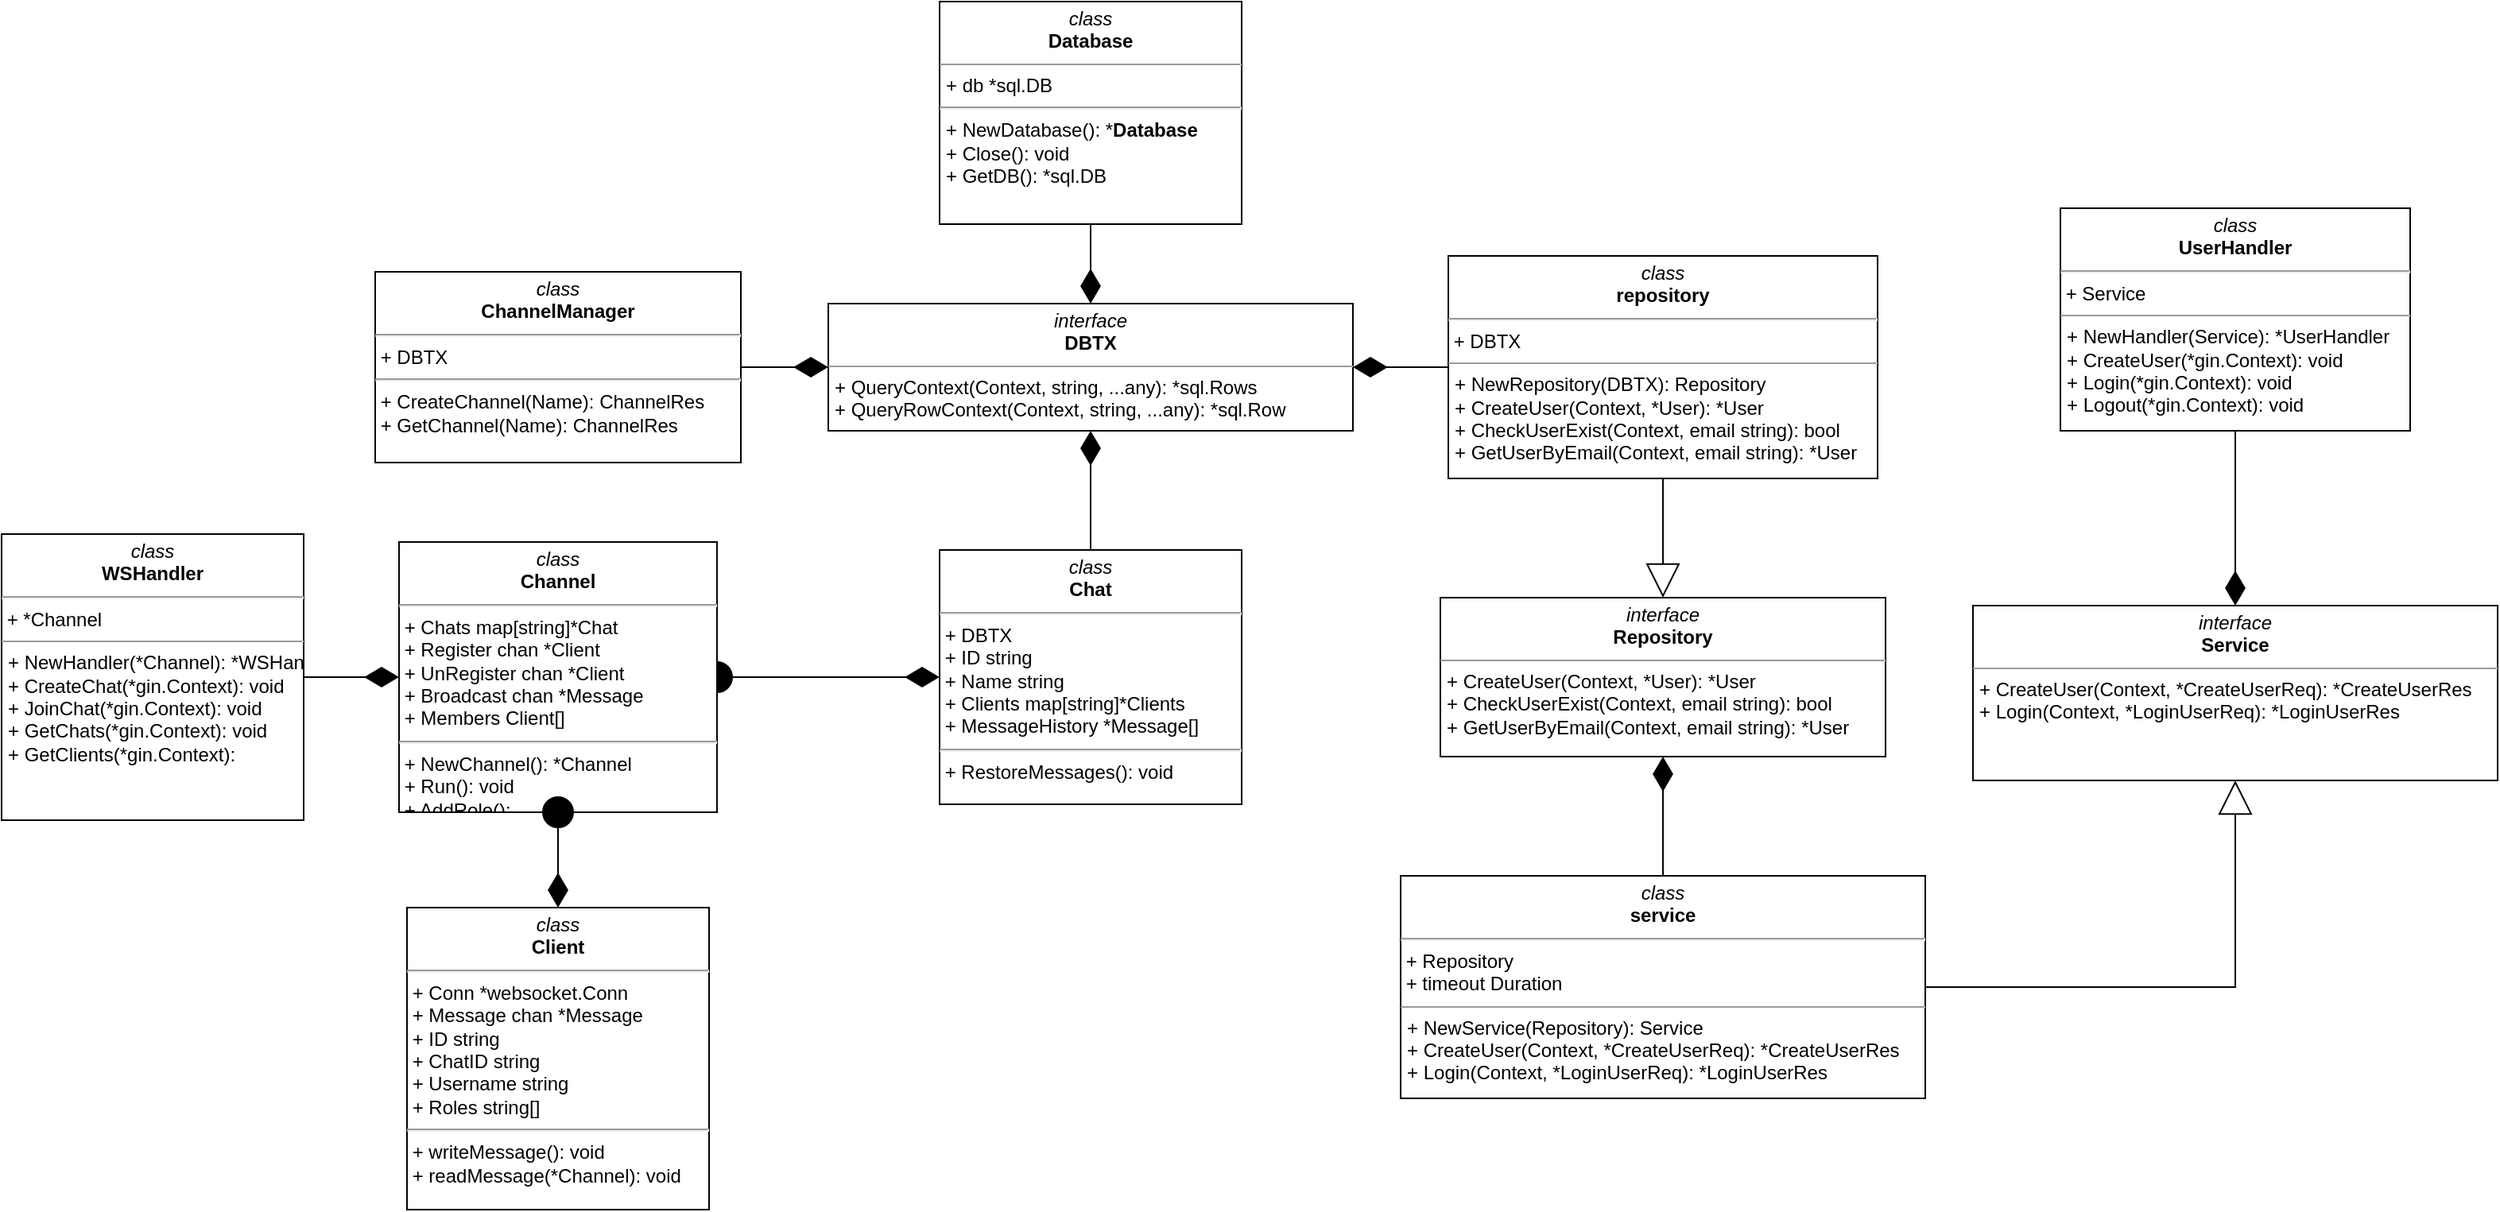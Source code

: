 <mxfile version="23.1.5" type="device">
  <diagram name="Page-1" id="c4acf3e9-155e-7222-9cf6-157b1a14988f">
    <mxGraphModel dx="2924" dy="1098" grid="1" gridSize="10" guides="1" tooltips="1" connect="1" arrows="1" fold="1" page="1" pageScale="1" pageWidth="850" pageHeight="1100" background="none" math="0" shadow="0">
      <root>
        <mxCell id="0" />
        <mxCell id="1" parent="0" />
        <mxCell id="aPGqOwhahftCBwhNRiks-26" style="edgeStyle=orthogonalEdgeStyle;rounded=0;orthogonalLoop=1;jettySize=auto;html=1;endArrow=diamondThin;endFill=1;endSize=19;" edge="1" parent="1" source="5d2195bd80daf111-18" target="aPGqOwhahftCBwhNRiks-5">
          <mxGeometry relative="1" as="geometry" />
        </mxCell>
        <mxCell id="5d2195bd80daf111-18" value="&lt;p style=&quot;margin:0px;margin-top:4px;text-align:center;&quot;&gt;&lt;i&gt;class&lt;/i&gt;&lt;br&gt;&lt;b&gt;Database&lt;/b&gt;&lt;/p&gt;&lt;hr size=&quot;1&quot;&gt;&lt;p style=&quot;margin:0px;margin-left:4px;&quot;&gt;&lt;/p&gt;&lt;p style=&quot;margin:0px;margin-left:4px;&quot;&gt;+ db *sql.DB&lt;br&gt;&lt;/p&gt;&lt;hr&gt;&lt;p style=&quot;margin:0px;margin-left:4px;&quot;&gt;+ NewDatabase(): *&lt;b style=&quot;border-color: var(--border-color); text-align: center;&quot;&gt;Database&lt;/b&gt;&lt;br&gt;+ Close(): void&lt;/p&gt;&lt;p style=&quot;margin:0px;margin-left:4px;&quot;&gt;+ GetDB(): *sql.DB&lt;/p&gt;" style="verticalAlign=top;align=left;overflow=fill;fontSize=12;fontFamily=Helvetica;html=1;rounded=0;shadow=0;comic=0;labelBackgroundColor=none;strokeWidth=1" parent="1" vertex="1">
          <mxGeometry x="-80" y="20" width="190" height="140" as="geometry" />
        </mxCell>
        <mxCell id="aPGqOwhahftCBwhNRiks-1" value="&lt;p style=&quot;margin:0px;margin-top:4px;text-align:center;&quot;&gt;&lt;i&gt;interface&lt;/i&gt;&lt;br&gt;&lt;b&gt;Repository&lt;/b&gt;&lt;/p&gt;&lt;hr size=&quot;1&quot;&gt;&lt;p style=&quot;margin:0px;margin-left:4px;&quot;&gt;&lt;/p&gt;&lt;p style=&quot;margin:0px;margin-left:4px;&quot;&gt;&lt;span style=&quot;background-color: initial;&quot;&gt;+ CreateUser(Context, *User): *User&lt;/span&gt;&lt;br&gt;&lt;/p&gt;&lt;p style=&quot;margin:0px;margin-left:4px;&quot;&gt;+ CheckUserExist(Context, email string): bool&amp;nbsp;&lt;/p&gt;&lt;p style=&quot;margin:0px;margin-left:4px;&quot;&gt;+ GetUserByEmail(Context, email string): *User&lt;/p&gt;" style="verticalAlign=top;align=left;overflow=fill;fontSize=12;fontFamily=Helvetica;html=1;rounded=0;shadow=0;comic=0;labelBackgroundColor=none;strokeWidth=1" vertex="1" parent="1">
          <mxGeometry x="235" y="395" width="280" height="100" as="geometry" />
        </mxCell>
        <mxCell id="aPGqOwhahftCBwhNRiks-2" value="&lt;p style=&quot;margin:0px;margin-top:4px;text-align:center;&quot;&gt;&lt;i&gt;interface&lt;/i&gt;&lt;br&gt;&lt;b&gt;Service&lt;/b&gt;&lt;/p&gt;&lt;hr size=&quot;1&quot;&gt;&lt;p style=&quot;margin:0px;margin-left:4px;&quot;&gt;&lt;/p&gt;&lt;p style=&quot;margin:0px;margin-left:4px;&quot;&gt;&lt;span style=&quot;background-color: initial;&quot;&gt;+ CreateUser(Context, *CreateUserReq): *CreateUserRes&lt;/span&gt;&lt;br&gt;&lt;/p&gt;&lt;p style=&quot;margin:0px;margin-left:4px;&quot;&gt;+ Login(Context, *LoginUserReq): *LoginUserRes&amp;nbsp;&lt;br&gt;&lt;/p&gt;&lt;p style=&quot;margin:0px;margin-left:4px;&quot;&gt;&lt;br&gt;&lt;/p&gt;" style="verticalAlign=top;align=left;overflow=fill;fontSize=12;fontFamily=Helvetica;html=1;rounded=0;shadow=0;comic=0;labelBackgroundColor=none;strokeWidth=1" vertex="1" parent="1">
          <mxGeometry x="570" y="400" width="330" height="110" as="geometry" />
        </mxCell>
        <mxCell id="aPGqOwhahftCBwhNRiks-25" style="edgeStyle=orthogonalEdgeStyle;rounded=0;orthogonalLoop=1;jettySize=auto;html=1;endArrow=diamondThin;endFill=1;endSize=19;" edge="1" parent="1" source="aPGqOwhahftCBwhNRiks-3" target="aPGqOwhahftCBwhNRiks-2">
          <mxGeometry relative="1" as="geometry" />
        </mxCell>
        <mxCell id="aPGqOwhahftCBwhNRiks-3" value="&lt;p style=&quot;margin:0px;margin-top:4px;text-align:center;&quot;&gt;&lt;i&gt;class&lt;/i&gt;&lt;br&gt;&lt;b&gt;UserHandler&lt;/b&gt;&lt;/p&gt;&lt;hr&gt;&amp;nbsp;+ Service&lt;hr size=&quot;1&quot;&gt;&lt;p style=&quot;margin:0px;margin-left:4px;&quot;&gt;&lt;/p&gt;&lt;p style=&quot;margin:0px;margin-left:4px;&quot;&gt;&lt;/p&gt;&lt;p style=&quot;margin:0px;margin-left:4px;&quot;&gt;+ NewHandler(Service): *UserHandler&lt;br&gt;+ CreateUser(*gin.Context): void&lt;/p&gt;&lt;p style=&quot;margin:0px;margin-left:4px;&quot;&gt;+ Login(*gin.Context): void&lt;/p&gt;&lt;p style=&quot;margin:0px;margin-left:4px;&quot;&gt;+ Logout(*gin.Context): void&lt;/p&gt;" style="verticalAlign=top;align=left;overflow=fill;fontSize=12;fontFamily=Helvetica;html=1;rounded=0;shadow=0;comic=0;labelBackgroundColor=none;strokeWidth=1" vertex="1" parent="1">
          <mxGeometry x="625" y="150" width="220" height="140" as="geometry" />
        </mxCell>
        <mxCell id="aPGqOwhahftCBwhNRiks-6" style="edgeStyle=orthogonalEdgeStyle;rounded=0;orthogonalLoop=1;jettySize=auto;html=1;endArrow=block;endFill=0;endSize=19;" edge="1" parent="1" source="aPGqOwhahftCBwhNRiks-4" target="aPGqOwhahftCBwhNRiks-1">
          <mxGeometry relative="1" as="geometry" />
        </mxCell>
        <mxCell id="aPGqOwhahftCBwhNRiks-24" style="edgeStyle=orthogonalEdgeStyle;rounded=0;orthogonalLoop=1;jettySize=auto;html=1;endArrow=diamondThin;endFill=1;endSize=19;" edge="1" parent="1" source="aPGqOwhahftCBwhNRiks-4" target="aPGqOwhahftCBwhNRiks-5">
          <mxGeometry relative="1" as="geometry" />
        </mxCell>
        <mxCell id="aPGqOwhahftCBwhNRiks-4" value="&lt;p style=&quot;margin:0px;margin-top:4px;text-align:center;&quot;&gt;&lt;i&gt;class&lt;/i&gt;&lt;br&gt;&lt;b&gt;repository&lt;/b&gt;&lt;/p&gt;&lt;hr&gt;&amp;nbsp;+ DBTX&lt;hr size=&quot;1&quot;&gt;&lt;p style=&quot;margin:0px;margin-left:4px;&quot;&gt;&lt;/p&gt;&lt;p style=&quot;margin:0px;margin-left:4px;&quot;&gt;&lt;/p&gt;&lt;p style=&quot;margin:0px;margin-left:4px;&quot;&gt;+ NewRepository(DBTX): Repository&lt;br&gt;+ CreateUser(Context, *User): *User&lt;/p&gt;&lt;p style=&quot;margin:0px;margin-left:4px;&quot;&gt;+ CheckUserExist(Context, email string): bool&lt;/p&gt;&lt;p style=&quot;margin:0px;margin-left:4px;&quot;&gt;+&amp;nbsp;GetUserByEmail&lt;span style=&quot;background-color: initial;&quot;&gt;(Context, email string): *User&lt;/span&gt;&lt;/p&gt;" style="verticalAlign=top;align=left;overflow=fill;fontSize=12;fontFamily=Helvetica;html=1;rounded=0;shadow=0;comic=0;labelBackgroundColor=none;strokeWidth=1" vertex="1" parent="1">
          <mxGeometry x="240" y="180" width="270" height="140" as="geometry" />
        </mxCell>
        <mxCell id="aPGqOwhahftCBwhNRiks-5" value="&lt;p style=&quot;margin:0px;margin-top:4px;text-align:center;&quot;&gt;&lt;i&gt;interface&lt;/i&gt;&lt;br&gt;&lt;b&gt;DBTX&lt;/b&gt;&lt;/p&gt;&lt;hr size=&quot;1&quot;&gt;&lt;p style=&quot;margin:0px;margin-left:4px;&quot;&gt;&lt;/p&gt;&lt;p style=&quot;margin:0px;margin-left:4px;&quot;&gt;&lt;span style=&quot;background-color: initial;&quot;&gt;+ QueryContext(Context, string, ...any): *sql.Rows&lt;/span&gt;&lt;br&gt;&lt;/p&gt;&lt;p style=&quot;margin:0px;margin-left:4px;&quot;&gt;+ QueryRowContext(Context, string, ...any): *sql.Row&amp;nbsp;&lt;br&gt;&lt;/p&gt;&lt;p style=&quot;margin:0px;margin-left:4px;&quot;&gt;&lt;br&gt;&lt;/p&gt;" style="verticalAlign=top;align=left;overflow=fill;fontSize=12;fontFamily=Helvetica;html=1;rounded=0;shadow=0;comic=0;labelBackgroundColor=none;strokeWidth=1" vertex="1" parent="1">
          <mxGeometry x="-150" y="210" width="330" height="80" as="geometry" />
        </mxCell>
        <mxCell id="aPGqOwhahftCBwhNRiks-8" style="edgeStyle=orthogonalEdgeStyle;rounded=0;orthogonalLoop=1;jettySize=auto;html=1;endArrow=block;endFill=0;endSize=19;" edge="1" parent="1" source="aPGqOwhahftCBwhNRiks-7" target="aPGqOwhahftCBwhNRiks-2">
          <mxGeometry relative="1" as="geometry" />
        </mxCell>
        <mxCell id="aPGqOwhahftCBwhNRiks-23" style="edgeStyle=orthogonalEdgeStyle;rounded=0;orthogonalLoop=1;jettySize=auto;html=1;endArrow=diamondThin;endFill=1;endSize=19;" edge="1" parent="1" source="aPGqOwhahftCBwhNRiks-7" target="aPGqOwhahftCBwhNRiks-1">
          <mxGeometry relative="1" as="geometry" />
        </mxCell>
        <mxCell id="aPGqOwhahftCBwhNRiks-7" value="&lt;p style=&quot;margin:0px;margin-top:4px;text-align:center;&quot;&gt;&lt;i&gt;class&lt;/i&gt;&lt;br&gt;&lt;b&gt;service&lt;/b&gt;&lt;/p&gt;&lt;hr&gt;&amp;nbsp;+ Repository&lt;br&gt;&amp;nbsp;+ timeout Duration&lt;br&gt;&lt;hr size=&quot;1&quot;&gt;&lt;p style=&quot;margin:0px;margin-left:4px;&quot;&gt;&lt;/p&gt;&lt;p style=&quot;margin:0px;margin-left:4px;&quot;&gt;&lt;/p&gt;&lt;p style=&quot;margin:0px;margin-left:4px;&quot;&gt;+ NewService(Repository): Service&lt;br&gt;+ CreateUser(Context, *CreateUserReq): *CreateUserRes&lt;/p&gt;&lt;p style=&quot;margin:0px;margin-left:4px;&quot;&gt;+ Login(Context, *LoginUserReq): *LoginUserRes&lt;/p&gt;" style="verticalAlign=top;align=left;overflow=fill;fontSize=12;fontFamily=Helvetica;html=1;rounded=0;shadow=0;comic=0;labelBackgroundColor=none;strokeWidth=1" vertex="1" parent="1">
          <mxGeometry x="210" y="570" width="330" height="140" as="geometry" />
        </mxCell>
        <mxCell id="aPGqOwhahftCBwhNRiks-14" value="&lt;p style=&quot;margin:0px;margin-top:4px;text-align:center;&quot;&gt;&lt;i&gt;class&lt;/i&gt;&lt;br&gt;&lt;b&gt;Client&lt;/b&gt;&lt;/p&gt;&lt;hr&gt;&amp;nbsp;+ Conn *websocket.Conn&lt;br&gt;&amp;nbsp;+ Message chan *Message&lt;br&gt;&amp;nbsp;+ ID string&lt;br&gt;&amp;nbsp;+ ChatID string&lt;br&gt;&amp;nbsp;+ Username string&lt;br&gt;&amp;nbsp;+ Roles string[]&lt;br&gt;&lt;hr&gt;&amp;nbsp;+ writeMessage(): void&lt;br&gt;&amp;nbsp;+ readMessage(*Channel): void" style="verticalAlign=top;align=left;overflow=fill;fontSize=12;fontFamily=Helvetica;html=1;rounded=0;shadow=0;comic=0;labelBackgroundColor=none;strokeWidth=1" vertex="1" parent="1">
          <mxGeometry x="-415" y="590" width="190" height="190" as="geometry" />
        </mxCell>
        <mxCell id="aPGqOwhahftCBwhNRiks-28" style="edgeStyle=orthogonalEdgeStyle;rounded=0;orthogonalLoop=1;jettySize=auto;html=1;endArrow=diamondThin;endFill=1;endSize=19;" edge="1" parent="1" source="aPGqOwhahftCBwhNRiks-17" target="aPGqOwhahftCBwhNRiks-5">
          <mxGeometry relative="1" as="geometry" />
        </mxCell>
        <mxCell id="aPGqOwhahftCBwhNRiks-17" value="&lt;p style=&quot;margin:0px;margin-top:4px;text-align:center;&quot;&gt;&lt;i&gt;class&lt;/i&gt;&lt;br&gt;&lt;b&gt;Chat&lt;/b&gt;&lt;/p&gt;&lt;hr&gt;&amp;nbsp;+ DBTX&lt;br&gt;&amp;nbsp;+ ID string&lt;br&gt;&amp;nbsp;+ Name string&lt;br&gt;&amp;nbsp;+ Clients map[string]*Clients&amp;nbsp;&lt;br&gt;&amp;nbsp;+ MessageHistory *Message[]&lt;br&gt;&lt;hr&gt;&amp;nbsp;+ RestoreMessages(): void" style="verticalAlign=top;align=left;overflow=fill;fontSize=12;fontFamily=Helvetica;html=1;rounded=0;shadow=0;comic=0;labelBackgroundColor=none;strokeWidth=1" vertex="1" parent="1">
          <mxGeometry x="-80" y="365" width="190" height="160" as="geometry" />
        </mxCell>
        <mxCell id="aPGqOwhahftCBwhNRiks-29" style="edgeStyle=orthogonalEdgeStyle;rounded=0;orthogonalLoop=1;jettySize=auto;html=1;endArrow=diamondThin;endFill=1;endSize=19;startArrow=oval;startFill=1;startSize=19;" edge="1" parent="1" source="aPGqOwhahftCBwhNRiks-18" target="aPGqOwhahftCBwhNRiks-17">
          <mxGeometry relative="1" as="geometry" />
        </mxCell>
        <mxCell id="aPGqOwhahftCBwhNRiks-18" value="&lt;p style=&quot;margin:0px;margin-top:4px;text-align:center;&quot;&gt;&lt;i&gt;class&lt;/i&gt;&lt;br&gt;&lt;b&gt;Channel&lt;/b&gt;&lt;/p&gt;&lt;hr&gt;&amp;nbsp;+ Chats map[string]*Chat&lt;br&gt;&amp;nbsp;+ Register chan *Client&lt;br&gt;&amp;nbsp;+ UnRegister chan *Client&lt;br&gt;&amp;nbsp;+ Broadcast chan *Message&lt;br&gt;&amp;nbsp;+ Members Client[]&lt;br&gt;&lt;hr&gt;&amp;nbsp;+ NewChannel(): *Channel&lt;br&gt;&amp;nbsp;+ Run(): void&lt;br&gt;&amp;nbsp;+ AddRole():" style="verticalAlign=top;align=left;overflow=fill;fontSize=12;fontFamily=Helvetica;html=1;rounded=0;shadow=0;comic=0;labelBackgroundColor=none;strokeWidth=1" vertex="1" parent="1">
          <mxGeometry x="-420" y="360" width="200" height="170" as="geometry" />
        </mxCell>
        <mxCell id="aPGqOwhahftCBwhNRiks-32" style="edgeStyle=orthogonalEdgeStyle;rounded=0;orthogonalLoop=1;jettySize=auto;html=1;endArrow=diamondThin;endFill=1;endSize=19;" edge="1" parent="1" source="aPGqOwhahftCBwhNRiks-19" target="aPGqOwhahftCBwhNRiks-18">
          <mxGeometry relative="1" as="geometry" />
        </mxCell>
        <mxCell id="aPGqOwhahftCBwhNRiks-19" value="&lt;p style=&quot;margin:0px;margin-top:4px;text-align:center;&quot;&gt;&lt;i&gt;class&lt;/i&gt;&lt;br&gt;&lt;b&gt;WSHandler&lt;/b&gt;&lt;/p&gt;&lt;hr&gt;&amp;nbsp;+ *Channel&lt;hr size=&quot;1&quot;&gt;&lt;p style=&quot;margin:0px;margin-left:4px;&quot;&gt;&lt;/p&gt;&lt;p style=&quot;margin:0px;margin-left:4px;&quot;&gt;&lt;/p&gt;&lt;p style=&quot;margin:0px;margin-left:4px;&quot;&gt;+ NewHandler(*Channel): *WSHandler&lt;br&gt;+ CreateChat(*gin.Context): void&lt;/p&gt;&lt;p style=&quot;margin:0px;margin-left:4px;&quot;&gt;+ JoinChat(*gin.Context): void&lt;/p&gt;&lt;p style=&quot;margin:0px;margin-left:4px;&quot;&gt;+ GetChats(*gin.Context): void&lt;/p&gt;&lt;p style=&quot;margin:0px;margin-left:4px;&quot;&gt;+ GetClients(*gin.Context):&lt;/p&gt;" style="verticalAlign=top;align=left;overflow=fill;fontSize=12;fontFamily=Helvetica;html=1;rounded=0;shadow=0;comic=0;labelBackgroundColor=none;strokeWidth=1" vertex="1" parent="1">
          <mxGeometry x="-670" y="355" width="190" height="180" as="geometry" />
        </mxCell>
        <mxCell id="aPGqOwhahftCBwhNRiks-31" style="edgeStyle=orthogonalEdgeStyle;rounded=0;orthogonalLoop=1;jettySize=auto;html=1;endArrow=diamondThin;endFill=1;endSize=19;startArrow=oval;startFill=1;startSize=19;" edge="1" parent="1" source="aPGqOwhahftCBwhNRiks-18" target="aPGqOwhahftCBwhNRiks-14">
          <mxGeometry relative="1" as="geometry">
            <mxPoint x="-220" y="465" as="sourcePoint" />
            <mxPoint x="-40" y="615" as="targetPoint" />
          </mxGeometry>
        </mxCell>
        <mxCell id="aPGqOwhahftCBwhNRiks-34" style="edgeStyle=orthogonalEdgeStyle;rounded=0;orthogonalLoop=1;jettySize=auto;html=1;endArrow=diamondThin;endFill=1;endSize=19;" edge="1" parent="1" source="aPGqOwhahftCBwhNRiks-33" target="aPGqOwhahftCBwhNRiks-5">
          <mxGeometry relative="1" as="geometry" />
        </mxCell>
        <mxCell id="aPGqOwhahftCBwhNRiks-33" value="&lt;p style=&quot;margin:0px;margin-top:4px;text-align:center;&quot;&gt;&lt;i&gt;class&lt;/i&gt;&lt;br&gt;&lt;b&gt;ChannelManager&lt;/b&gt;&lt;/p&gt;&lt;hr&gt;&amp;nbsp;+ DBTX&lt;br&gt;&lt;hr&gt;&amp;nbsp;+ CreateChannel(Name): ChannelRes&lt;br&gt;&amp;nbsp;+ GetChannel(Name): ChannelRes" style="verticalAlign=top;align=left;overflow=fill;fontSize=12;fontFamily=Helvetica;html=1;rounded=0;shadow=0;comic=0;labelBackgroundColor=none;strokeWidth=1" vertex="1" parent="1">
          <mxGeometry x="-435" y="190" width="230" height="120" as="geometry" />
        </mxCell>
      </root>
    </mxGraphModel>
  </diagram>
</mxfile>
